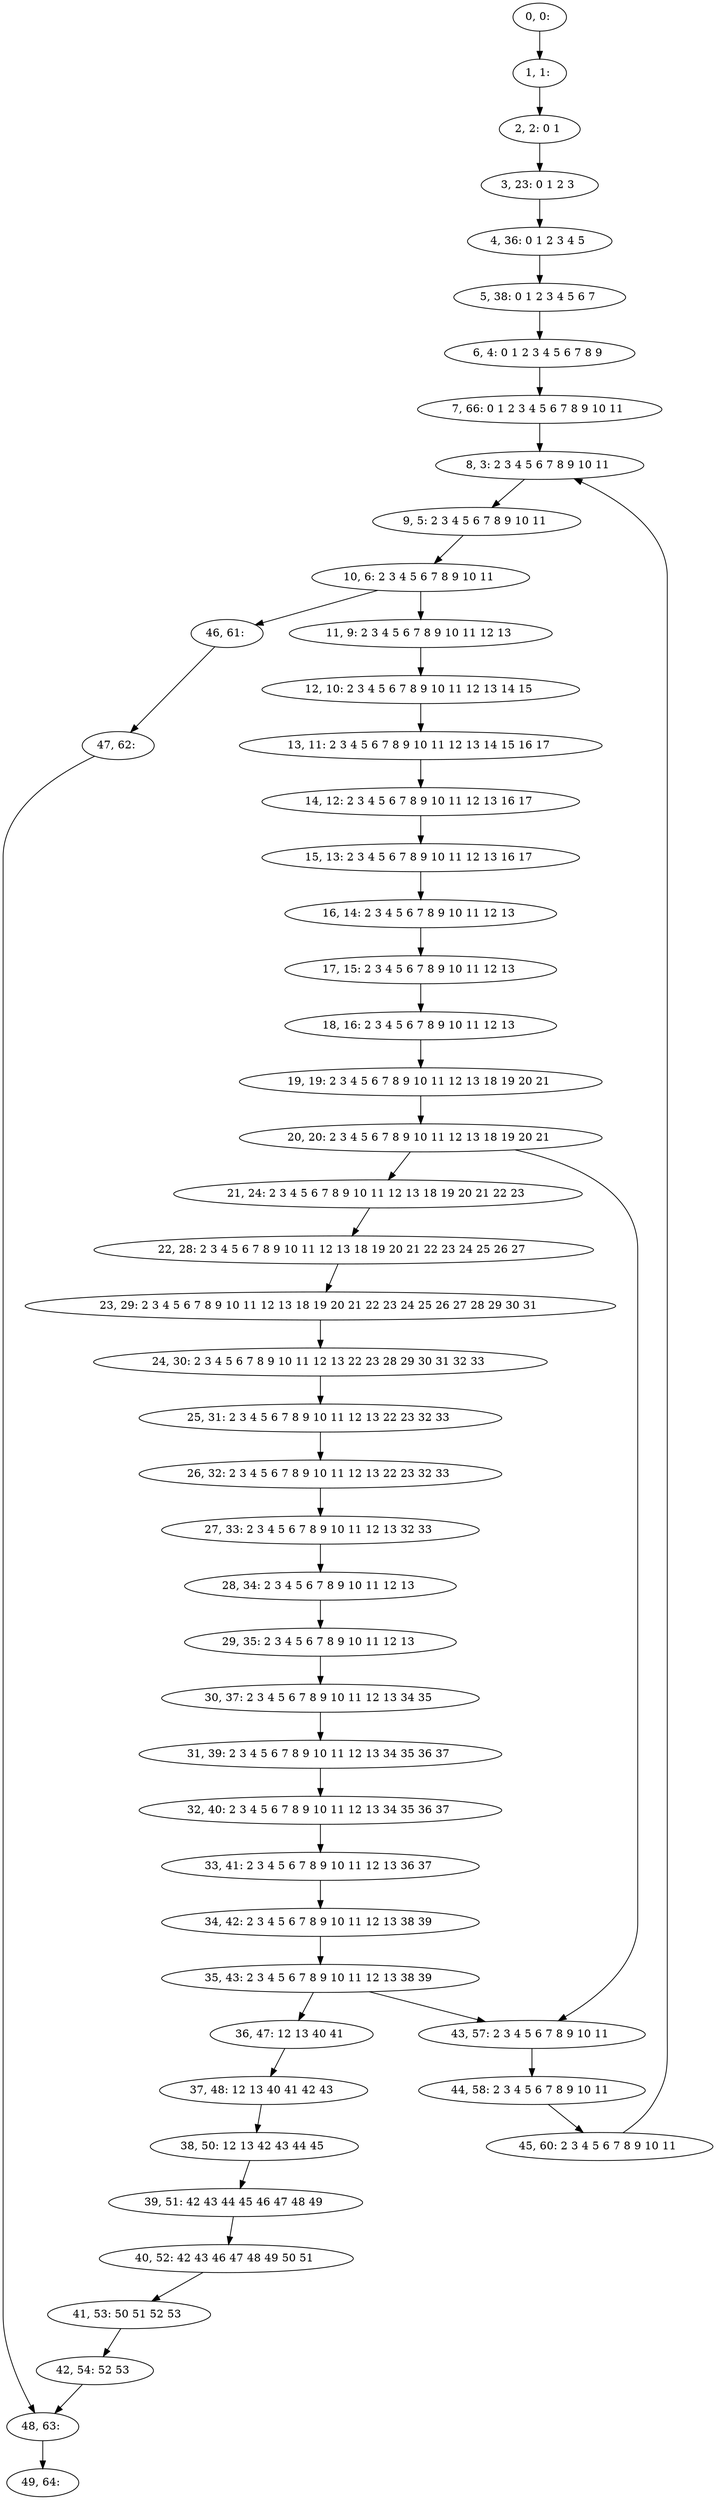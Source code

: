 digraph G {
0[label="0, 0: "];
1[label="1, 1: "];
2[label="2, 2: 0 1 "];
3[label="3, 23: 0 1 2 3 "];
4[label="4, 36: 0 1 2 3 4 5 "];
5[label="5, 38: 0 1 2 3 4 5 6 7 "];
6[label="6, 4: 0 1 2 3 4 5 6 7 8 9 "];
7[label="7, 66: 0 1 2 3 4 5 6 7 8 9 10 11 "];
8[label="8, 3: 2 3 4 5 6 7 8 9 10 11 "];
9[label="9, 5: 2 3 4 5 6 7 8 9 10 11 "];
10[label="10, 6: 2 3 4 5 6 7 8 9 10 11 "];
11[label="11, 9: 2 3 4 5 6 7 8 9 10 11 12 13 "];
12[label="12, 10: 2 3 4 5 6 7 8 9 10 11 12 13 14 15 "];
13[label="13, 11: 2 3 4 5 6 7 8 9 10 11 12 13 14 15 16 17 "];
14[label="14, 12: 2 3 4 5 6 7 8 9 10 11 12 13 16 17 "];
15[label="15, 13: 2 3 4 5 6 7 8 9 10 11 12 13 16 17 "];
16[label="16, 14: 2 3 4 5 6 7 8 9 10 11 12 13 "];
17[label="17, 15: 2 3 4 5 6 7 8 9 10 11 12 13 "];
18[label="18, 16: 2 3 4 5 6 7 8 9 10 11 12 13 "];
19[label="19, 19: 2 3 4 5 6 7 8 9 10 11 12 13 18 19 20 21 "];
20[label="20, 20: 2 3 4 5 6 7 8 9 10 11 12 13 18 19 20 21 "];
21[label="21, 24: 2 3 4 5 6 7 8 9 10 11 12 13 18 19 20 21 22 23 "];
22[label="22, 28: 2 3 4 5 6 7 8 9 10 11 12 13 18 19 20 21 22 23 24 25 26 27 "];
23[label="23, 29: 2 3 4 5 6 7 8 9 10 11 12 13 18 19 20 21 22 23 24 25 26 27 28 29 30 31 "];
24[label="24, 30: 2 3 4 5 6 7 8 9 10 11 12 13 22 23 28 29 30 31 32 33 "];
25[label="25, 31: 2 3 4 5 6 7 8 9 10 11 12 13 22 23 32 33 "];
26[label="26, 32: 2 3 4 5 6 7 8 9 10 11 12 13 22 23 32 33 "];
27[label="27, 33: 2 3 4 5 6 7 8 9 10 11 12 13 32 33 "];
28[label="28, 34: 2 3 4 5 6 7 8 9 10 11 12 13 "];
29[label="29, 35: 2 3 4 5 6 7 8 9 10 11 12 13 "];
30[label="30, 37: 2 3 4 5 6 7 8 9 10 11 12 13 34 35 "];
31[label="31, 39: 2 3 4 5 6 7 8 9 10 11 12 13 34 35 36 37 "];
32[label="32, 40: 2 3 4 5 6 7 8 9 10 11 12 13 34 35 36 37 "];
33[label="33, 41: 2 3 4 5 6 7 8 9 10 11 12 13 36 37 "];
34[label="34, 42: 2 3 4 5 6 7 8 9 10 11 12 13 38 39 "];
35[label="35, 43: 2 3 4 5 6 7 8 9 10 11 12 13 38 39 "];
36[label="36, 47: 12 13 40 41 "];
37[label="37, 48: 12 13 40 41 42 43 "];
38[label="38, 50: 12 13 42 43 44 45 "];
39[label="39, 51: 42 43 44 45 46 47 48 49 "];
40[label="40, 52: 42 43 46 47 48 49 50 51 "];
41[label="41, 53: 50 51 52 53 "];
42[label="42, 54: 52 53 "];
43[label="43, 57: 2 3 4 5 6 7 8 9 10 11 "];
44[label="44, 58: 2 3 4 5 6 7 8 9 10 11 "];
45[label="45, 60: 2 3 4 5 6 7 8 9 10 11 "];
46[label="46, 61: "];
47[label="47, 62: "];
48[label="48, 63: "];
49[label="49, 64: "];
0->1 ;
1->2 ;
2->3 ;
3->4 ;
4->5 ;
5->6 ;
6->7 ;
7->8 ;
8->9 ;
9->10 ;
10->11 ;
10->46 ;
11->12 ;
12->13 ;
13->14 ;
14->15 ;
15->16 ;
16->17 ;
17->18 ;
18->19 ;
19->20 ;
20->21 ;
20->43 ;
21->22 ;
22->23 ;
23->24 ;
24->25 ;
25->26 ;
26->27 ;
27->28 ;
28->29 ;
29->30 ;
30->31 ;
31->32 ;
32->33 ;
33->34 ;
34->35 ;
35->36 ;
35->43 ;
36->37 ;
37->38 ;
38->39 ;
39->40 ;
40->41 ;
41->42 ;
42->48 ;
43->44 ;
44->45 ;
45->8 ;
46->47 ;
47->48 ;
48->49 ;
}

